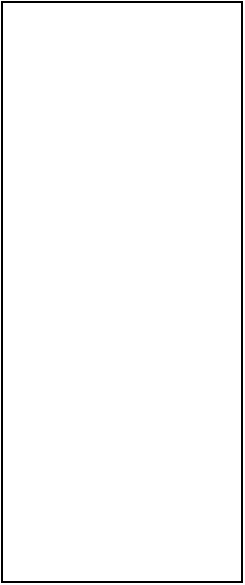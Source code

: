 <mxfile version="24.7.14">
  <diagram name="Страница — 1" id="LPJ16F4Odl_lKUOuBzS_">
    <mxGraphModel dx="954" dy="530" grid="1" gridSize="10" guides="1" tooltips="1" connect="1" arrows="1" fold="1" page="1" pageScale="1" pageWidth="827" pageHeight="1169" math="0" shadow="0">
      <root>
        <mxCell id="0" />
        <mxCell id="1" parent="0" />
        <mxCell id="NSudbpyUwgiWTNqCxdTF-1" value="" style="rounded=0;whiteSpace=wrap;html=1;" vertex="1" parent="1">
          <mxGeometry x="30" y="80" width="120" height="290" as="geometry" />
        </mxCell>
      </root>
    </mxGraphModel>
  </diagram>
</mxfile>
